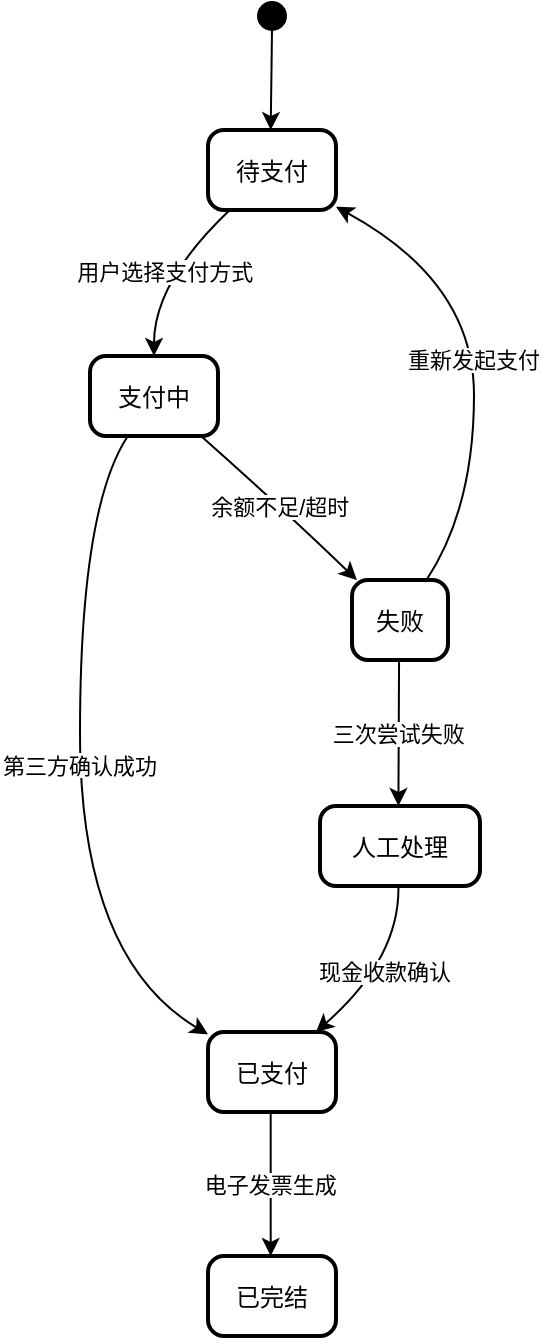 <mxfile version="26.2.15">
  <diagram name="第 1 页" id="nofMMJUWXjJUTImxkrJj">
    <mxGraphModel dx="2040" dy="828" grid="1" gridSize="10" guides="1" tooltips="1" connect="1" arrows="1" fold="1" page="1" pageScale="1" pageWidth="827" pageHeight="1169" math="0" shadow="0">
      <root>
        <mxCell id="0" />
        <mxCell id="1" parent="0" />
        <mxCell id="7GmTFwyiHEoYh0sUhMAp-1" value="" style="ellipse;fillColor=strokeColor;" vertex="1" parent="1">
          <mxGeometry x="109" y="20" width="14" height="14" as="geometry" />
        </mxCell>
        <mxCell id="7GmTFwyiHEoYh0sUhMAp-2" value="待支付" style="rounded=1;arcSize=20;strokeWidth=2" vertex="1" parent="1">
          <mxGeometry x="84" y="84" width="64" height="40" as="geometry" />
        </mxCell>
        <mxCell id="7GmTFwyiHEoYh0sUhMAp-3" value="支付中" style="rounded=1;arcSize=20;strokeWidth=2" vertex="1" parent="1">
          <mxGeometry x="25" y="197" width="64" height="40" as="geometry" />
        </mxCell>
        <mxCell id="7GmTFwyiHEoYh0sUhMAp-4" value="已支付" style="rounded=1;arcSize=20;strokeWidth=2" vertex="1" parent="1">
          <mxGeometry x="84" y="535" width="64" height="40" as="geometry" />
        </mxCell>
        <mxCell id="7GmTFwyiHEoYh0sUhMAp-5" value="已完结" style="rounded=1;arcSize=20;strokeWidth=2" vertex="1" parent="1">
          <mxGeometry x="84" y="647" width="64" height="40" as="geometry" />
        </mxCell>
        <mxCell id="7GmTFwyiHEoYh0sUhMAp-6" value="失败" style="rounded=1;arcSize=20;strokeWidth=2" vertex="1" parent="1">
          <mxGeometry x="156" y="309" width="48" height="40" as="geometry" />
        </mxCell>
        <mxCell id="7GmTFwyiHEoYh0sUhMAp-7" value="人工处理" style="rounded=1;arcSize=20;strokeWidth=2" vertex="1" parent="1">
          <mxGeometry x="140" y="422" width="80" height="40" as="geometry" />
        </mxCell>
        <mxCell id="7GmTFwyiHEoYh0sUhMAp-8" value="" style="curved=1;startArrow=none;;exitX=0.47;exitY=1;entryX=0.49;entryY=0;rounded=0;" edge="1" parent="1" source="7GmTFwyiHEoYh0sUhMAp-1" target="7GmTFwyiHEoYh0sUhMAp-2">
          <mxGeometry relative="1" as="geometry">
            <Array as="points" />
          </mxGeometry>
        </mxCell>
        <mxCell id="7GmTFwyiHEoYh0sUhMAp-9" value="用户选择支付方式" style="curved=1;startArrow=none;;exitX=0.17;exitY=1;entryX=0.5;entryY=-0.01;rounded=0;" edge="1" parent="1" source="7GmTFwyiHEoYh0sUhMAp-2" target="7GmTFwyiHEoYh0sUhMAp-3">
          <mxGeometry relative="1" as="geometry">
            <Array as="points">
              <mxPoint x="57" y="160" />
            </Array>
          </mxGeometry>
        </mxCell>
        <mxCell id="7GmTFwyiHEoYh0sUhMAp-10" value="第三方确认成功" style="curved=1;startArrow=none;;exitX=0.3;exitY=0.99;entryX=-0.01;entryY=0.02;rounded=0;" edge="1" parent="1" source="7GmTFwyiHEoYh0sUhMAp-3" target="7GmTFwyiHEoYh0sUhMAp-4">
          <mxGeometry relative="1" as="geometry">
            <Array as="points">
              <mxPoint x="20" y="273" />
              <mxPoint x="20" y="498" />
            </Array>
          </mxGeometry>
        </mxCell>
        <mxCell id="7GmTFwyiHEoYh0sUhMAp-11" value="电子发票生成" style="curved=1;startArrow=none;;exitX=0.49;exitY=0.99;entryX=0.49;entryY=0.01;rounded=0;" edge="1" parent="1" source="7GmTFwyiHEoYh0sUhMAp-4" target="7GmTFwyiHEoYh0sUhMAp-5">
          <mxGeometry relative="1" as="geometry">
            <Array as="points" />
          </mxGeometry>
        </mxCell>
        <mxCell id="7GmTFwyiHEoYh0sUhMAp-12" value="余额不足/超时" style="curved=1;startArrow=none;;exitX=0.86;exitY=0.99;entryX=0.06;entryY=0.01;rounded=0;" edge="1" parent="1" source="7GmTFwyiHEoYh0sUhMAp-3" target="7GmTFwyiHEoYh0sUhMAp-6">
          <mxGeometry relative="1" as="geometry">
            <Array as="points">
              <mxPoint x="121" y="273" />
            </Array>
          </mxGeometry>
        </mxCell>
        <mxCell id="7GmTFwyiHEoYh0sUhMAp-13" value="重新发起支付" style="curved=1;startArrow=none;;exitX=0.77;exitY=0.01;entryX=0.99;entryY=0.95;rounded=0;" edge="1" parent="1" source="7GmTFwyiHEoYh0sUhMAp-6" target="7GmTFwyiHEoYh0sUhMAp-2">
          <mxGeometry relative="1" as="geometry">
            <Array as="points">
              <mxPoint x="217" y="273" />
              <mxPoint x="217" y="160" />
            </Array>
          </mxGeometry>
        </mxCell>
        <mxCell id="7GmTFwyiHEoYh0sUhMAp-14" value="三次尝试失败" style="curved=1;startArrow=none;;exitX=0.49;exitY=1.01;entryX=0.49;entryY=0;rounded=0;" edge="1" parent="1" source="7GmTFwyiHEoYh0sUhMAp-6" target="7GmTFwyiHEoYh0sUhMAp-7">
          <mxGeometry relative="1" as="geometry">
            <Array as="points" />
          </mxGeometry>
        </mxCell>
        <mxCell id="7GmTFwyiHEoYh0sUhMAp-15" value="现金收款确认" style="curved=1;startArrow=none;;exitX=0.49;exitY=1;entryX=0.85;entryY=-0.01;rounded=0;" edge="1" parent="1" source="7GmTFwyiHEoYh0sUhMAp-7" target="7GmTFwyiHEoYh0sUhMAp-4">
          <mxGeometry relative="1" as="geometry">
            <Array as="points">
              <mxPoint x="180" y="498" />
            </Array>
          </mxGeometry>
        </mxCell>
      </root>
    </mxGraphModel>
  </diagram>
</mxfile>

